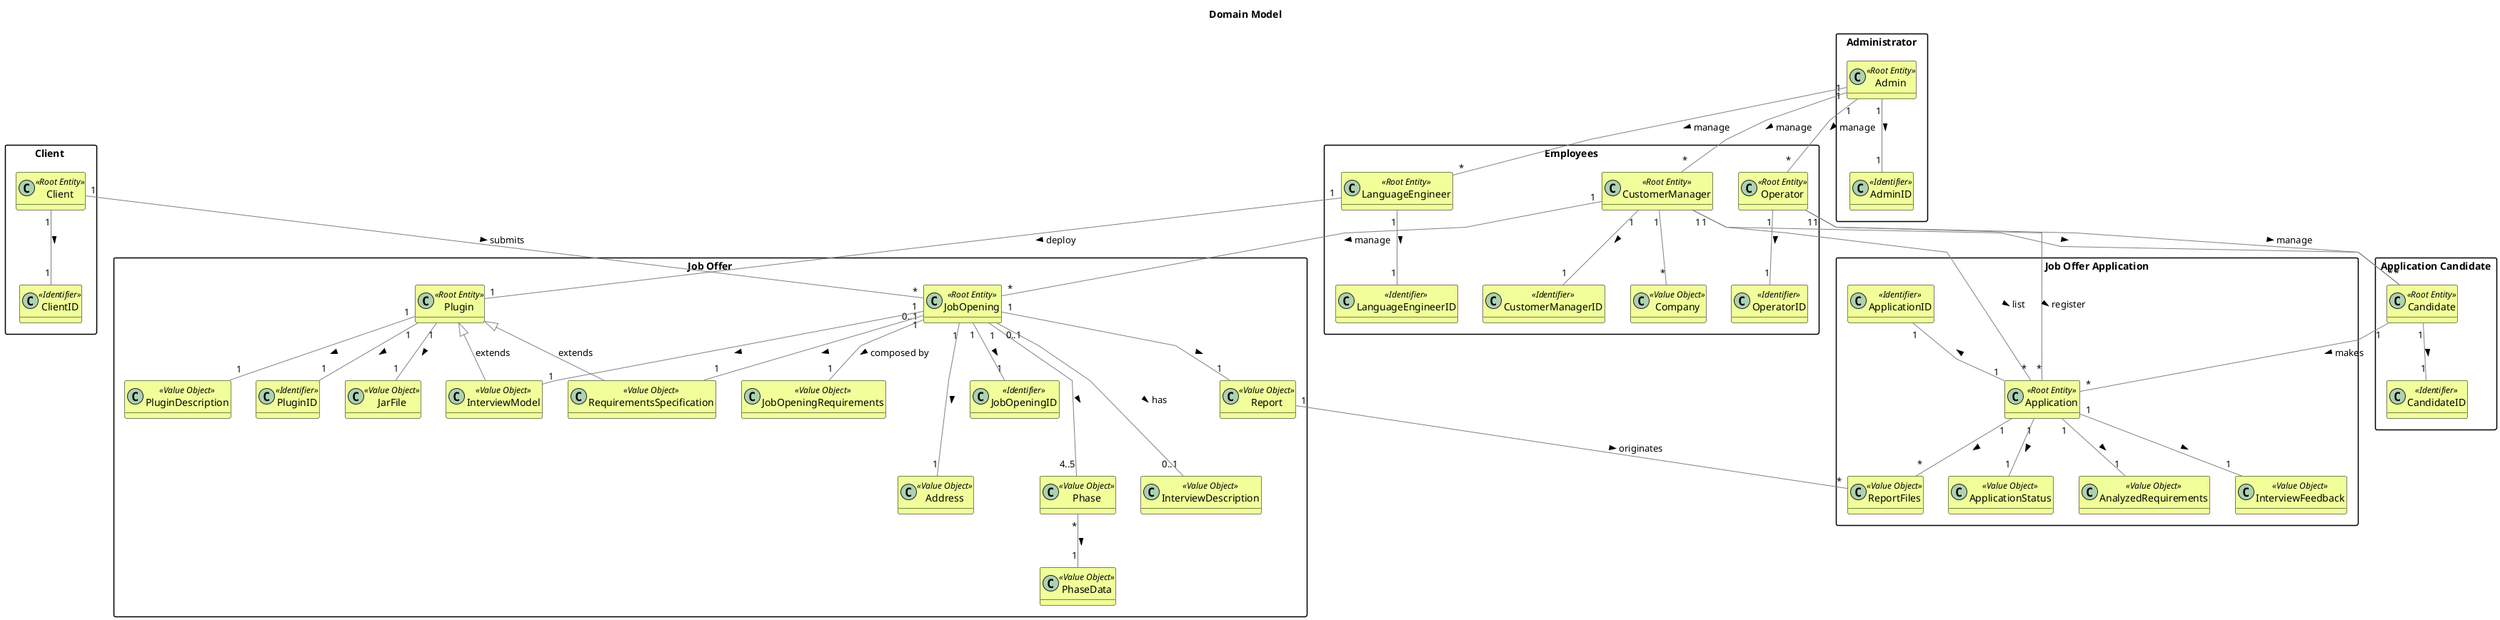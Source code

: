 @startuml

skinparam monochrome false
skinparam packageStyle rectangle
skinparam shadowing false
skinparam linetype polyline

top to bottom direction

skinparam classAttributeIconSize 0

skinparam class {
    LifeLineBorderColor DarkBlue
    LifeLineBackgroundColor APPLICATION
    BackgroundColor #F0FF99
    ArrowColor grey
    BorderColor black
}

skinparam card {
    LifeLineBorderColor Green
    LifeLineBackgroundColor APPLICATION
    BackgroundColor #F0FFDD
    ArrowColor DarkGrey
    BorderColor Black
}


hide methods

title Domain Model



skinparam packageStyle rectangle



package "Client " {

class Client <<Root Entity>>
class ClientID <<Identifier>>

}

package "Job Offer" {

class PhaseData <<Value Object>>
class Phase <<Value Object>>
class JobOpeningRequirements <<Value Object>>
class InterviewDescription <<Value Object>>
class JobOpening <<Root Entity>>
class JobOpeningID <<Identifier>>
class Report <<Value Object>>
class Address <<Value Object>>
class Plugin <<Root Entity>>
class JarFile <<Value Object>>
class PluginDescription <<Value Object>>
class PluginID <<Identifier>>
class InterviewModel <<Value Object>>
class RequirementsSpecification <<Value Object>>

}

package "Job Offer Application" {

class Application <<Root Entity>>
class ApplicationID <<Identifier>>
class ApplicationStatus <<Value Object>>
class AnalyzedRequirements <<Value Object>>
class InterviewFeedback <<Value Object>>
class ReportFiles <<Value Object>>

}

package "Employees" {

class CustomerManager <<Root Entity>>
class CustomerManagerID <<Identifier>>
class Operator <<Root Entity>>
class OperatorID <<Identifier>>
class LanguageEngineer <<Root Entity>>
class LanguageEngineerID <<Identifier>>
class Company <<Value Object>>

}

package "Application Candidate" {

class Candidate <<Root Entity>>
class CandidateID <<Identifier>>

}



package "Administrator"{

class Admin <<Root Entity>>
class AdminID <<Identifier>>


}




CustomerManager "1" -- "*" Company


CustomerManager "1" -- "*" JobOpening : manage >

Client "1" -- "1" ClientID  :  >

Client "1" -- "*" JobOpening : submits >

JobOpening "1" --- "4..5" Phase :  >
JobOpening "0..1" -- "1" JobOpeningRequirements : composed by >
JobOpening "0..1" --- "0..1" InterviewDescription : has >
JobOpening "1" -- "1" Report : >
JobOpening "1" --- "1" Address :  >
JobOpening "1" -- "1" JobOpeningID : >

Phase "*" -- "1" PhaseData :  >

Report "1" -- "*" ReportFiles : originates >

Application "1" -- "1" InterviewFeedback :  >
Application "1" -- "1" AnalyzedRequirements :  >
Application "1" -- "1" ApplicationStatus : >
Application "1" -- "*" ReportFiles : >
ApplicationID "1" -- "1" Application : <


CustomerManager "1" -- "1" CustomerManagerID :  >
LanguageEngineer "1" -- "1" LanguageEngineerID :  >





Candidate "1" -- "*" Application : makes >
Candidate "1" -- "1" CandidateID :  >

Admin "1" -- "1" AdminID :  >
Admin "1" -- "*" CustomerManager : manage >

Operator "1" -- "1" OperatorID :  >
Admin "1" -- "*" Operator : manage >


Admin "1" -- "*" LanguageEngineer : manage >


Plugin "1" -- "1" PluginDescription :  >
Plugin "1" -- "1" JarFile :  >
Plugin "1" -- "1" PluginID :  >

Plugin <|-- InterviewModel : extends
Plugin <|-- RequirementsSpecification : extends

JobOpening "1" -- "1" InterviewModel : >
JobOpening "1" -- "1" RequirementsSpecification : >

LanguageEngineer "1" -- "1" Plugin : deploy >

Operator "1" -- "*" Candidate : manage >

Operator "1" -- "*" Application : register >

CustomerManager "1" -- "*" Application : list >

CustomerManager "1" -- "*" Candidate :  >

@enduml